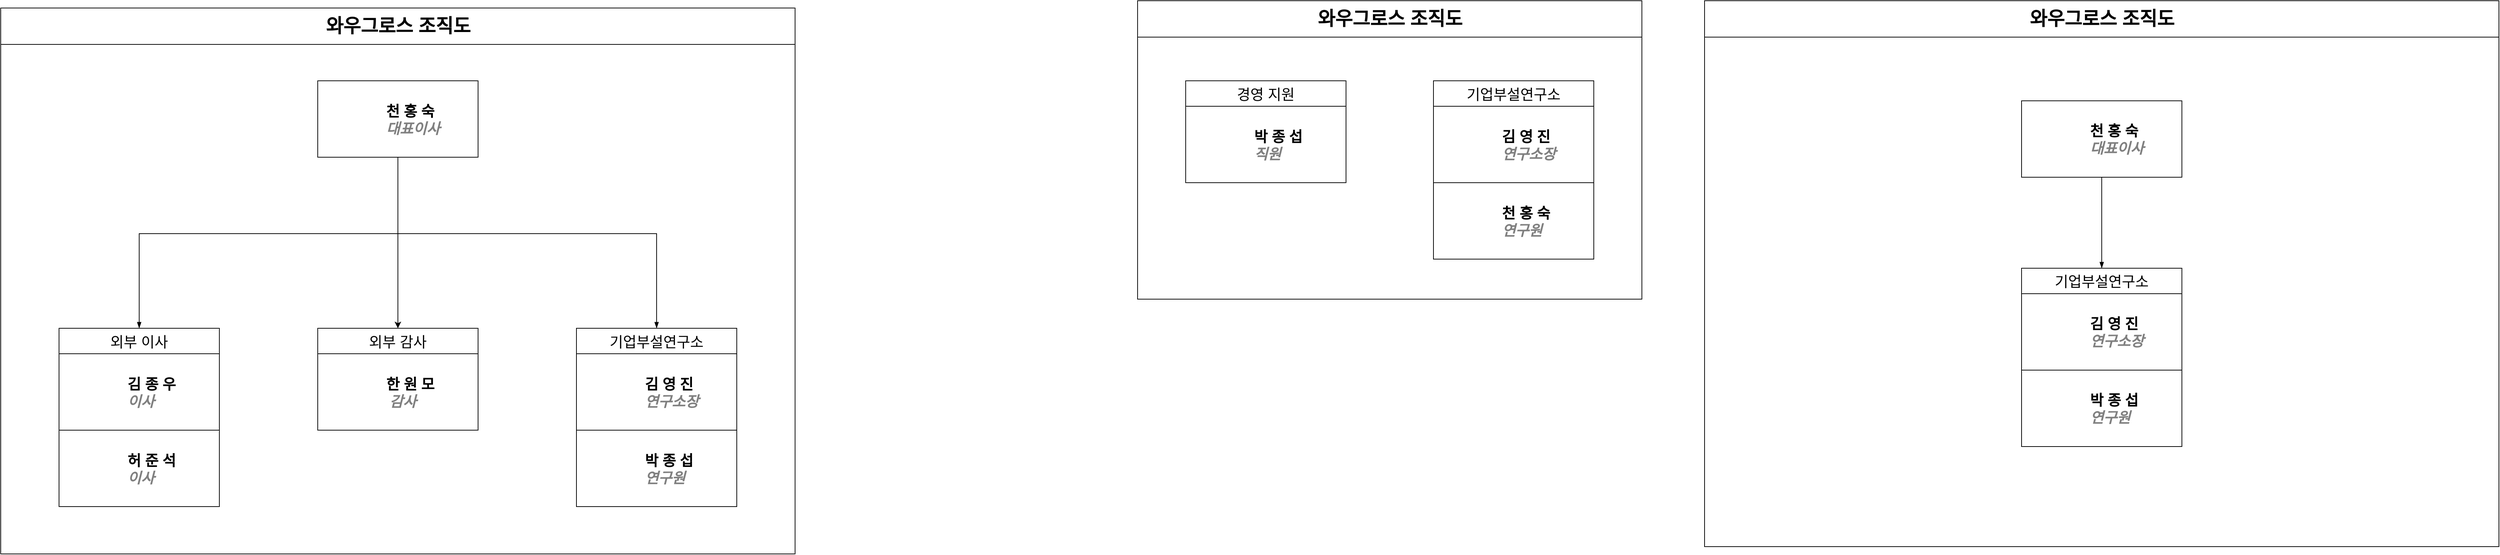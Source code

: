 <mxfile version="27.1.4">
  <diagram id="prtHgNgQTEPvFCAcTncT" name="Page-1">
    <mxGraphModel dx="2066" dy="1103" grid="1" gridSize="10" guides="1" tooltips="1" connect="1" arrows="1" fold="1" page="1" pageScale="1" pageWidth="1169" pageHeight="827" math="0" shadow="0">
      <root>
        <mxCell id="0" />
        <mxCell id="1" parent="0" />
        <mxCell id="dNxyNK7c78bLwvsdeMH5-11" value="&lt;font style=&quot;font-size: 26px;&quot;&gt;와우그로스 조직도&lt;/font&gt;" style="swimlane;html=1;startSize=50;horizontal=1;containerType=tree;glass=0;align=center;fontSize=13;labelBackgroundColor=#FFFFFF;" parent="1" vertex="1">
          <mxGeometry x="40" y="40" width="1090" height="750" as="geometry" />
        </mxCell>
        <mxCell id="KvTU9GPghJBVpfKRTMqW-7" value="" style="rounded=0;whiteSpace=wrap;html=1;" parent="dNxyNK7c78bLwvsdeMH5-11" vertex="1">
          <mxGeometry y="50" width="1090" height="700" as="geometry" />
        </mxCell>
        <UserObject label="&lt;blockquote style=&quot;margin: 0 0 0 40px; border: none; padding: 0px;&quot;&gt;천 홍 숙&lt;br&gt;&lt;i style=&quot;color: rgb(128, 128, 128);&quot;&gt;대표이사&lt;/i&gt;&lt;/blockquote&gt;" name="Tessa Miller" position="CFO" location="Office 1" email="me@example.com" placeholders="1" id="dNxyNK7c78bLwvsdeMH5-12">
          <mxCell style="label;image=https://cdn3.iconfinder.com/data/icons/user-avatars-1/512/users-3-128.png;whiteSpace=wrap;html=1;rounded=0;glass=0;treeMoving=1;treeFolding=1;fontSize=20;align=left;" parent="dNxyNK7c78bLwvsdeMH5-11" vertex="1">
            <mxGeometry x="435" y="100" width="220" height="105" as="geometry" />
          </mxCell>
        </UserObject>
        <mxCell id="dNxyNK7c78bLwvsdeMH5-13" value="" style="endArrow=blockThin;endFill=1;fontSize=20;edgeStyle=elbowEdgeStyle;elbow=vertical;rounded=0;exitX=0.5;exitY=1;exitDx=0;exitDy=0;entryX=0.5;entryY=0;entryDx=0;entryDy=0;" parent="dNxyNK7c78bLwvsdeMH5-11" source="dNxyNK7c78bLwvsdeMH5-12" target="KvTU9GPghJBVpfKRTMqW-2" edge="1">
          <mxGeometry relative="1" as="geometry">
            <Array as="points">
              <mxPoint x="370" y="310" />
            </Array>
            <mxPoint x="130" y="255" as="targetPoint" />
          </mxGeometry>
        </mxCell>
        <UserObject label="&lt;blockquote style=&quot;margin: 0 0 0 40px; border: none; padding: 0px;&quot;&gt;김 종 우&lt;br&gt;&lt;i style=&quot;color: gray;&quot;&gt;이사&lt;/i&gt;&lt;/blockquote&gt;" name="Edward Morrison" position="Brand Manager" location="Office 2" email="me@example.com" placeholders="1" link="https://www.draw.io" id="dNxyNK7c78bLwvsdeMH5-14">
          <mxCell style="label;image=https://cdn3.iconfinder.com/data/icons/user-avatars-1/512/users-10-3-128.png;whiteSpace=wrap;html=1;rounded=0;glass=0;treeFolding=1;treeMoving=1;fontSize=20;" parent="dNxyNK7c78bLwvsdeMH5-11" vertex="1">
            <mxGeometry x="80" y="475" width="220" height="105" as="geometry" />
          </mxCell>
        </UserObject>
        <UserObject label="&lt;blockquote style=&quot;margin: 0 0 0 40px; border: none; padding: 0px;&quot;&gt;허 준 석&lt;br&gt;&lt;font color=&quot;#808080&quot;&gt;&lt;i&gt;이사&lt;/i&gt;&lt;/font&gt;&lt;/blockquote&gt;" name="Evan Valet" position="HR Director" location="Office 4" email="me@example.com" placeholders="1" link="https://www.draw.io" id="dNxyNK7c78bLwvsdeMH5-16">
          <mxCell style="label;image=https://cdn3.iconfinder.com/data/icons/user-avatars-1/512/users-9-2-128.png;whiteSpace=wrap;html=1;rounded=0;glass=0;treeFolding=1;treeMoving=1;fontSize=20;" parent="dNxyNK7c78bLwvsdeMH5-11" vertex="1">
            <mxGeometry x="80" y="580" width="220" height="105" as="geometry" />
          </mxCell>
        </UserObject>
        <mxCell id="dNxyNK7c78bLwvsdeMH5-17" value="" style="endArrow=blockThin;endFill=1;fontSize=20;edgeStyle=elbowEdgeStyle;elbow=vertical;rounded=0;exitX=0.5;exitY=1;exitDx=0;exitDy=0;entryX=0.5;entryY=0;entryDx=0;entryDy=0;" parent="dNxyNK7c78bLwvsdeMH5-11" source="dNxyNK7c78bLwvsdeMH5-12" target="KvTU9GPghJBVpfKRTMqW-4" edge="1">
          <mxGeometry relative="1" as="geometry">
            <mxPoint x="350" y="145" as="sourcePoint" />
            <mxPoint x="630" y="255" as="targetPoint" />
            <Array as="points">
              <mxPoint x="545" y="310" />
            </Array>
          </mxGeometry>
        </mxCell>
        <UserObject label="&lt;blockquote style=&quot;margin: 0 0 0 40px; border: none; padding: 0px;&quot;&gt;박 종 섭&lt;br&gt;&lt;i style=&quot;color: gray;&quot;&gt;연구원&lt;/i&gt;&lt;/blockquote&gt;" name="Alison Donovan" position="System Admin" location="Office 3" email="me@example.com" placeholders="1" link="https://www.draw.io" id="dNxyNK7c78bLwvsdeMH5-18">
          <mxCell style="label;image=https://cdn3.iconfinder.com/data/icons/user-avatars-1/512/users-2-128.png;whiteSpace=wrap;html=1;rounded=0;glass=0;fontSize=20;" parent="dNxyNK7c78bLwvsdeMH5-11" vertex="1">
            <mxGeometry x="790" y="580" width="220" height="105" as="geometry" />
          </mxCell>
        </UserObject>
        <UserObject label="&lt;blockquote style=&quot;margin: 0 0 0 40px; border: none; padding: 0px;&quot;&gt;한 원 모&lt;/blockquote&gt;&lt;font color=&quot;#808080&quot;&gt;&lt;i&gt;&lt;span style=&quot;white-space: pre;&quot;&gt;&#x9;&lt;/span&gt;감사&lt;/i&gt;&lt;/font&gt;" name="Evan Valet" position="HR Director" location="Office 4" email="me@example.com" placeholders="1" id="M--N5lBruDQrBDFtlNHQ-3">
          <mxCell style="label;image=https://cdn3.iconfinder.com/data/icons/user-avatars-1/512/users-9-2-128.png;whiteSpace=wrap;html=1;rounded=0;glass=0;treeFolding=1;treeMoving=1;fontSize=20;" parent="dNxyNK7c78bLwvsdeMH5-11" vertex="1" collapsed="1">
            <mxGeometry x="435" y="475" width="220" height="105" as="geometry" />
          </mxCell>
        </UserObject>
        <mxCell id="M--N5lBruDQrBDFtlNHQ-6" value="" style="edgeStyle=orthogonalEdgeStyle;rounded=0;orthogonalLoop=1;jettySize=auto;html=1;exitX=0.5;exitY=1;exitDx=0;exitDy=0;fontSize=20;entryX=0.5;entryY=0;entryDx=0;entryDy=0;" parent="dNxyNK7c78bLwvsdeMH5-11" source="dNxyNK7c78bLwvsdeMH5-12" target="KvTU9GPghJBVpfKRTMqW-3" edge="1">
          <mxGeometry relative="1" as="geometry">
            <mxPoint x="380" y="165" as="sourcePoint" />
            <mxPoint x="380" y="255" as="targetPoint" />
          </mxGeometry>
        </mxCell>
        <mxCell id="KvTU9GPghJBVpfKRTMqW-2" value="외부 이사" style="rounded=0;whiteSpace=wrap;html=1;fontSize=20;" parent="dNxyNK7c78bLwvsdeMH5-11" vertex="1">
          <mxGeometry x="80" y="440" width="220" height="35" as="geometry" />
        </mxCell>
        <mxCell id="KvTU9GPghJBVpfKRTMqW-3" value="외부 감사" style="rounded=0;whiteSpace=wrap;html=1;fontSize=20;" parent="dNxyNK7c78bLwvsdeMH5-11" vertex="1">
          <mxGeometry x="435" y="440" width="220" height="35" as="geometry" />
        </mxCell>
        <mxCell id="KvTU9GPghJBVpfKRTMqW-4" value="기업부설연구소" style="rounded=0;whiteSpace=wrap;html=1;fontSize=20;" parent="dNxyNK7c78bLwvsdeMH5-11" vertex="1">
          <mxGeometry x="790" y="440" width="220" height="35" as="geometry" />
        </mxCell>
        <UserObject label="&lt;blockquote style=&quot;margin: 0 0 0 40px; border: none; padding: 0px;&quot;&gt;김 영 진&lt;br&gt;&lt;font color=&quot;#808080&quot;&gt;&lt;i&gt;연구소장&lt;/i&gt;&lt;/font&gt;&lt;/blockquote&gt;" name="Evan Valet" position="HR Director" location="Office 4" email="me@example.com" placeholders="1" link="https://www.draw.io" id="KvTU9GPghJBVpfKRTMqW-5">
          <mxCell style="label;image=https://cdn3.iconfinder.com/data/icons/user-avatars-1/512/users-9-2-128.png;whiteSpace=wrap;html=1;rounded=0;glass=0;treeFolding=1;treeMoving=1;fontSize=20;" parent="dNxyNK7c78bLwvsdeMH5-11" vertex="1">
            <mxGeometry x="790" y="475" width="220" height="105" as="geometry" />
          </mxCell>
        </UserObject>
        <mxCell id="RRidlDEtWXcexLACZMoF-4" value="&lt;font style=&quot;font-size: 26px;&quot;&gt;와우그로스 조직도&lt;/font&gt;" style="swimlane;html=1;startSize=50;horizontal=1;containerType=tree;glass=0;align=center;fontSize=13;labelBackgroundColor=#FFFFFF;" parent="1" vertex="1">
          <mxGeometry x="1600" y="30" width="692" height="410" as="geometry" />
        </mxCell>
        <UserObject label="&lt;blockquote style=&quot;margin: 0 0 0 40px; border: none; padding: 0px;&quot;&gt;박 종 섭&lt;br&gt;&lt;font color=&quot;#808080&quot;&gt;&lt;i&gt;직원&lt;/i&gt;&lt;/font&gt;&lt;/blockquote&gt;" name="Alison Donovan" position="System Admin" location="Office 3" email="me@example.com" placeholders="1" link="https://www.draw.io" id="RRidlDEtWXcexLACZMoF-11">
          <mxCell style="label;image=https://cdn3.iconfinder.com/data/icons/user-avatars-1/512/users-2-128.png;whiteSpace=wrap;html=1;rounded=0;glass=0;fontSize=20;" parent="RRidlDEtWXcexLACZMoF-4" vertex="1">
            <mxGeometry x="66" y="145" width="220" height="105" as="geometry" />
          </mxCell>
        </UserObject>
        <mxCell id="RRidlDEtWXcexLACZMoF-19" value="경영 지원" style="rounded=0;whiteSpace=wrap;html=1;fontSize=20;" parent="RRidlDEtWXcexLACZMoF-4" vertex="1">
          <mxGeometry x="66" y="110" width="220" height="35" as="geometry" />
        </mxCell>
        <mxCell id="RRidlDEtWXcexLACZMoF-22" value="기업부설연구소" style="rounded=0;whiteSpace=wrap;html=1;fontSize=20;" parent="RRidlDEtWXcexLACZMoF-4" vertex="1">
          <mxGeometry x="406" y="110" width="220" height="35" as="geometry" />
        </mxCell>
        <UserObject label="&lt;blockquote style=&quot;margin: 0 0 0 40px; border: none; padding: 0px;&quot;&gt;김 영 진&lt;br&gt;&lt;font color=&quot;#808080&quot;&gt;&lt;i&gt;연구소장&lt;/i&gt;&lt;/font&gt;&lt;/blockquote&gt;" name="Evan Valet" position="HR Director" location="Office 4" email="me@example.com" placeholders="1" link="https://www.draw.io" id="RRidlDEtWXcexLACZMoF-17">
          <mxCell style="label;image=https://cdn3.iconfinder.com/data/icons/user-avatars-1/512/users-9-2-128.png;whiteSpace=wrap;html=1;rounded=0;glass=0;treeFolding=1;treeMoving=1;fontSize=20;" parent="RRidlDEtWXcexLACZMoF-4" vertex="1">
            <mxGeometry x="406" y="145" width="220" height="105" as="geometry" />
          </mxCell>
        </UserObject>
        <UserObject label="&lt;blockquote style=&quot;margin: 0 0 0 40px; border: none; padding: 0px;&quot;&gt;천 홍 숙&lt;br&gt;&lt;i style=&quot;color: rgb(128, 128, 128);&quot;&gt;연구원&lt;/i&gt;&lt;/blockquote&gt;" name="Tessa Miller" position="CFO" location="Office 1" email="me@example.com" placeholders="1" id="RRidlDEtWXcexLACZMoF-18">
          <mxCell style="label;image=https://cdn3.iconfinder.com/data/icons/user-avatars-1/512/users-3-128.png;whiteSpace=wrap;html=1;rounded=0;glass=0;treeMoving=1;treeFolding=1;fontSize=20;align=left;" parent="RRidlDEtWXcexLACZMoF-4" vertex="1">
            <mxGeometry x="406" y="250" width="220" height="105" as="geometry" />
          </mxCell>
        </UserObject>
        <mxCell id="LkTMj15Ecq5DKa8e52YA-1" value="&lt;font style=&quot;font-size: 26px;&quot;&gt;와우그로스 조직도&lt;/font&gt;" style="swimlane;html=1;startSize=50;horizontal=1;containerType=tree;glass=0;align=center;fontSize=13;labelBackgroundColor=#FFFFFF;" parent="1" vertex="1">
          <mxGeometry x="2378" y="30" width="1090" height="750" as="geometry" />
        </mxCell>
        <mxCell id="LkTMj15Ecq5DKa8e52YA-2" value="" style="rounded=0;whiteSpace=wrap;html=1;" parent="LkTMj15Ecq5DKa8e52YA-1" vertex="1">
          <mxGeometry y="50" width="1090" height="700" as="geometry" />
        </mxCell>
        <UserObject label="&lt;blockquote style=&quot;margin: 0 0 0 40px; border: none; padding: 0px;&quot;&gt;천 홍 숙&lt;br&gt;&lt;i style=&quot;color: rgb(128, 128, 128);&quot;&gt;대표이사&lt;/i&gt;&lt;/blockquote&gt;" name="Tessa Miller" position="CFO" location="Office 1" email="me@example.com" placeholders="1" id="LkTMj15Ecq5DKa8e52YA-3">
          <mxCell style="label;image=https://cdn3.iconfinder.com/data/icons/user-avatars-1/512/users-3-128.png;whiteSpace=wrap;html=1;rounded=0;glass=0;treeMoving=1;treeFolding=1;fontSize=20;align=left;" parent="LkTMj15Ecq5DKa8e52YA-1" vertex="1">
            <mxGeometry x="435" y="137.5" width="220" height="105" as="geometry" />
          </mxCell>
        </UserObject>
        <mxCell id="LkTMj15Ecq5DKa8e52YA-7" value="" style="endArrow=blockThin;endFill=1;fontSize=20;edgeStyle=elbowEdgeStyle;elbow=vertical;rounded=0;exitX=0.5;exitY=1;exitDx=0;exitDy=0;entryX=0.5;entryY=0;entryDx=0;entryDy=0;" parent="LkTMj15Ecq5DKa8e52YA-1" source="LkTMj15Ecq5DKa8e52YA-3" target="LkTMj15Ecq5DKa8e52YA-13" edge="1">
          <mxGeometry relative="1" as="geometry">
            <mxPoint x="350" y="182.5" as="sourcePoint" />
            <mxPoint x="630" y="292.5" as="targetPoint" />
            <Array as="points">
              <mxPoint x="545" y="347.5" />
            </Array>
          </mxGeometry>
        </mxCell>
        <UserObject label="&lt;blockquote style=&quot;margin: 0 0 0 40px; border: none; padding: 0px;&quot;&gt;박 종 섭&lt;br&gt;&lt;i style=&quot;color: gray;&quot;&gt;연구원&lt;/i&gt;&lt;/blockquote&gt;" name="Alison Donovan" position="System Admin" location="Office 3" email="me@example.com" placeholders="1" link="https://www.draw.io" id="LkTMj15Ecq5DKa8e52YA-8">
          <mxCell style="label;image=https://cdn3.iconfinder.com/data/icons/user-avatars-1/512/users-2-128.png;whiteSpace=wrap;html=1;rounded=0;glass=0;fontSize=20;" parent="LkTMj15Ecq5DKa8e52YA-1" vertex="1">
            <mxGeometry x="435" y="507.5" width="220" height="105" as="geometry" />
          </mxCell>
        </UserObject>
        <mxCell id="LkTMj15Ecq5DKa8e52YA-13" value="기업부설연구소" style="rounded=0;whiteSpace=wrap;html=1;fontSize=20;" parent="LkTMj15Ecq5DKa8e52YA-1" vertex="1">
          <mxGeometry x="435" y="367.5" width="220" height="35" as="geometry" />
        </mxCell>
        <UserObject label="&lt;blockquote style=&quot;margin: 0 0 0 40px; border: none; padding: 0px;&quot;&gt;김 영 진&lt;br&gt;&lt;font color=&quot;#808080&quot;&gt;&lt;i&gt;연구소장&lt;/i&gt;&lt;/font&gt;&lt;/blockquote&gt;" name="Evan Valet" position="HR Director" location="Office 4" email="me@example.com" placeholders="1" link="https://www.draw.io" id="LkTMj15Ecq5DKa8e52YA-14">
          <mxCell style="label;image=https://cdn3.iconfinder.com/data/icons/user-avatars-1/512/users-9-2-128.png;whiteSpace=wrap;html=1;rounded=0;glass=0;treeFolding=1;treeMoving=1;fontSize=20;" parent="LkTMj15Ecq5DKa8e52YA-1" vertex="1">
            <mxGeometry x="435" y="402.5" width="220" height="105" as="geometry" />
          </mxCell>
        </UserObject>
      </root>
    </mxGraphModel>
  </diagram>
</mxfile>
